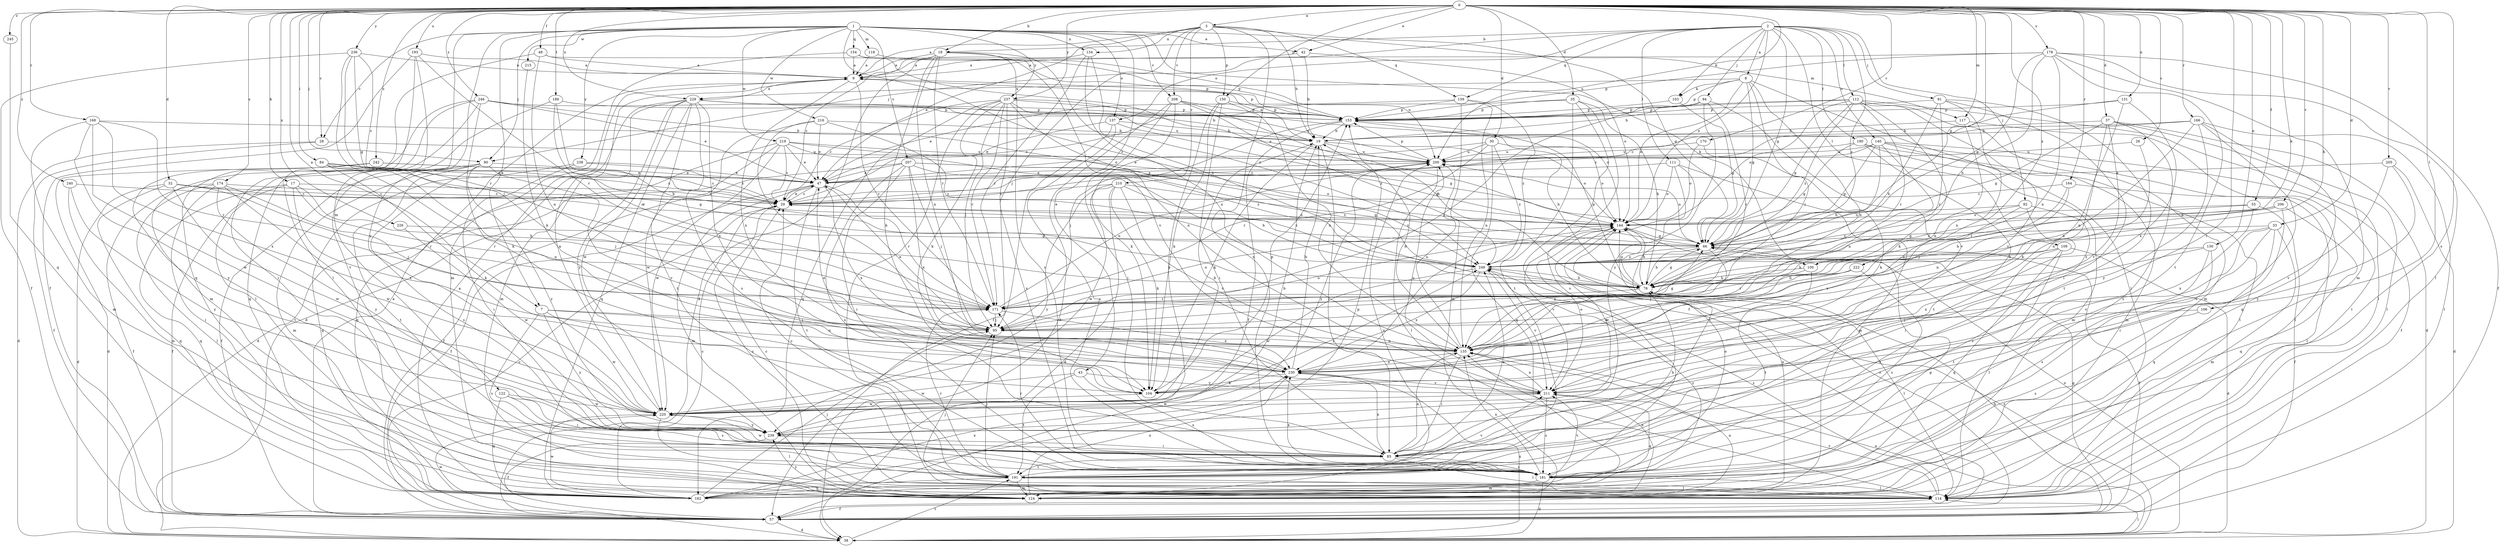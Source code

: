 strict digraph  {
0;
1;
2;
3;
7;
8;
9;
17;
18;
19;
26;
28;
29;
30;
32;
33;
35;
37;
38;
42;
43;
47;
48;
55;
57;
66;
76;
84;
85;
90;
91;
92;
94;
95;
100;
103;
104;
106;
109;
111;
112;
114;
117;
118;
122;
124;
130;
131;
134;
135;
137;
140;
144;
150;
153;
154;
159;
162;
164;
166;
168;
170;
171;
174;
178;
181;
189;
190;
191;
193;
200;
205;
206;
207;
208;
210;
211;
215;
216;
219;
220;
222;
226;
229;
230;
236;
237;
238;
239;
240;
242;
245;
246;
249;
0 -> 3  [label=a];
0 -> 7  [label=a];
0 -> 17  [label=b];
0 -> 18  [label=b];
0 -> 26  [label=c];
0 -> 28  [label=c];
0 -> 30  [label=d];
0 -> 32  [label=d];
0 -> 33  [label=d];
0 -> 35  [label=d];
0 -> 37  [label=d];
0 -> 42  [label=e];
0 -> 48  [label=f];
0 -> 55  [label=f];
0 -> 66  [label=g];
0 -> 76  [label=h];
0 -> 84  [label=i];
0 -> 85  [label=i];
0 -> 90  [label=j];
0 -> 100  [label=k];
0 -> 106  [label=l];
0 -> 117  [label=m];
0 -> 130  [label=n];
0 -> 131  [label=n];
0 -> 150  [label=p];
0 -> 164  [label=r];
0 -> 166  [label=r];
0 -> 168  [label=r];
0 -> 170  [label=r];
0 -> 174  [label=s];
0 -> 178  [label=s];
0 -> 181  [label=s];
0 -> 189  [label=t];
0 -> 193  [label=u];
0 -> 200  [label=u];
0 -> 205  [label=v];
0 -> 206  [label=v];
0 -> 222  [label=x];
0 -> 226  [label=x];
0 -> 229  [label=x];
0 -> 236  [label=y];
0 -> 237  [label=y];
0 -> 240  [label=z];
0 -> 242  [label=z];
0 -> 245  [label=z];
0 -> 246  [label=z];
1 -> 7  [label=a];
1 -> 28  [label=c];
1 -> 42  [label=e];
1 -> 43  [label=e];
1 -> 90  [label=j];
1 -> 100  [label=k];
1 -> 117  [label=m];
1 -> 118  [label=m];
1 -> 122  [label=m];
1 -> 134  [label=n];
1 -> 137  [label=o];
1 -> 154  [label=q];
1 -> 207  [label=v];
1 -> 208  [label=v];
1 -> 215  [label=w];
1 -> 216  [label=w];
1 -> 219  [label=w];
1 -> 237  [label=y];
1 -> 238  [label=y];
1 -> 239  [label=y];
1 -> 249  [label=z];
2 -> 8  [label=a];
2 -> 18  [label=b];
2 -> 66  [label=g];
2 -> 90  [label=j];
2 -> 91  [label=j];
2 -> 92  [label=j];
2 -> 94  [label=j];
2 -> 103  [label=k];
2 -> 109  [label=l];
2 -> 111  [label=l];
2 -> 112  [label=l];
2 -> 137  [label=o];
2 -> 140  [label=o];
2 -> 144  [label=o];
2 -> 159  [label=q];
2 -> 190  [label=t];
2 -> 249  [label=z];
3 -> 9  [label=a];
3 -> 19  [label=b];
3 -> 47  [label=e];
3 -> 66  [label=g];
3 -> 95  [label=j];
3 -> 134  [label=n];
3 -> 150  [label=p];
3 -> 159  [label=q];
3 -> 181  [label=s];
3 -> 208  [label=v];
3 -> 210  [label=v];
7 -> 95  [label=j];
7 -> 135  [label=n];
7 -> 181  [label=s];
7 -> 220  [label=w];
7 -> 239  [label=y];
8 -> 66  [label=g];
8 -> 95  [label=j];
8 -> 103  [label=k];
8 -> 114  [label=l];
8 -> 135  [label=n];
8 -> 144  [label=o];
8 -> 153  [label=p];
8 -> 229  [label=x];
9 -> 153  [label=p];
9 -> 171  [label=r];
9 -> 229  [label=x];
9 -> 230  [label=x];
17 -> 29  [label=c];
17 -> 57  [label=f];
17 -> 76  [label=h];
17 -> 162  [label=q];
17 -> 171  [label=r];
17 -> 230  [label=x];
18 -> 9  [label=a];
18 -> 29  [label=c];
18 -> 38  [label=d];
18 -> 76  [label=h];
18 -> 104  [label=k];
18 -> 135  [label=n];
18 -> 171  [label=r];
18 -> 181  [label=s];
18 -> 211  [label=v];
19 -> 9  [label=a];
19 -> 85  [label=i];
19 -> 104  [label=k];
19 -> 144  [label=o];
19 -> 200  [label=u];
26 -> 135  [label=n];
26 -> 200  [label=u];
28 -> 38  [label=d];
28 -> 57  [label=f];
28 -> 200  [label=u];
29 -> 47  [label=e];
29 -> 144  [label=o];
30 -> 47  [label=e];
30 -> 144  [label=o];
30 -> 162  [label=q];
30 -> 171  [label=r];
30 -> 200  [label=u];
30 -> 249  [label=z];
32 -> 29  [label=c];
32 -> 38  [label=d];
32 -> 144  [label=o];
32 -> 162  [label=q];
32 -> 171  [label=r];
32 -> 220  [label=w];
33 -> 66  [label=g];
33 -> 76  [label=h];
33 -> 85  [label=i];
33 -> 124  [label=m];
33 -> 162  [label=q];
33 -> 211  [label=v];
35 -> 29  [label=c];
35 -> 57  [label=f];
35 -> 76  [label=h];
35 -> 153  [label=p];
35 -> 181  [label=s];
35 -> 191  [label=t];
37 -> 19  [label=b];
37 -> 38  [label=d];
37 -> 66  [label=g];
37 -> 104  [label=k];
37 -> 114  [label=l];
37 -> 181  [label=s];
37 -> 211  [label=v];
38 -> 114  [label=l];
38 -> 135  [label=n];
38 -> 144  [label=o];
38 -> 191  [label=t];
38 -> 230  [label=x];
38 -> 249  [label=z];
42 -> 9  [label=a];
42 -> 19  [label=b];
42 -> 144  [label=o];
43 -> 181  [label=s];
43 -> 191  [label=t];
43 -> 211  [label=v];
43 -> 220  [label=w];
47 -> 29  [label=c];
47 -> 57  [label=f];
47 -> 124  [label=m];
47 -> 171  [label=r];
47 -> 191  [label=t];
47 -> 230  [label=x];
48 -> 9  [label=a];
48 -> 135  [label=n];
48 -> 153  [label=p];
48 -> 162  [label=q];
55 -> 57  [label=f];
55 -> 144  [label=o];
55 -> 230  [label=x];
55 -> 249  [label=z];
57 -> 9  [label=a];
57 -> 29  [label=c];
57 -> 38  [label=d];
57 -> 66  [label=g];
57 -> 76  [label=h];
57 -> 135  [label=n];
57 -> 144  [label=o];
57 -> 220  [label=w];
66 -> 29  [label=c];
66 -> 57  [label=f];
66 -> 76  [label=h];
66 -> 135  [label=n];
66 -> 200  [label=u];
66 -> 249  [label=z];
76 -> 66  [label=g];
76 -> 114  [label=l];
76 -> 144  [label=o];
76 -> 153  [label=p];
76 -> 171  [label=r];
84 -> 29  [label=c];
84 -> 47  [label=e];
84 -> 66  [label=g];
84 -> 95  [label=j];
84 -> 104  [label=k];
84 -> 135  [label=n];
85 -> 76  [label=h];
85 -> 114  [label=l];
85 -> 135  [label=n];
85 -> 181  [label=s];
85 -> 191  [label=t];
85 -> 220  [label=w];
85 -> 230  [label=x];
85 -> 249  [label=z];
90 -> 47  [label=e];
90 -> 57  [label=f];
90 -> 124  [label=m];
90 -> 181  [label=s];
90 -> 191  [label=t];
90 -> 211  [label=v];
90 -> 239  [label=y];
91 -> 76  [label=h];
91 -> 85  [label=i];
91 -> 135  [label=n];
91 -> 153  [label=p];
91 -> 171  [label=r];
91 -> 191  [label=t];
92 -> 85  [label=i];
92 -> 144  [label=o];
92 -> 181  [label=s];
92 -> 230  [label=x];
92 -> 249  [label=z];
94 -> 95  [label=j];
94 -> 153  [label=p];
94 -> 171  [label=r];
94 -> 211  [label=v];
94 -> 239  [label=y];
95 -> 47  [label=e];
95 -> 66  [label=g];
95 -> 135  [label=n];
95 -> 144  [label=o];
100 -> 76  [label=h];
100 -> 191  [label=t];
100 -> 230  [label=x];
103 -> 66  [label=g];
103 -> 153  [label=p];
104 -> 153  [label=p];
104 -> 220  [label=w];
106 -> 95  [label=j];
106 -> 181  [label=s];
109 -> 38  [label=d];
109 -> 76  [label=h];
109 -> 114  [label=l];
109 -> 162  [label=q];
109 -> 181  [label=s];
109 -> 249  [label=z];
111 -> 47  [label=e];
111 -> 124  [label=m];
111 -> 144  [label=o];
111 -> 191  [label=t];
111 -> 230  [label=x];
112 -> 19  [label=b];
112 -> 66  [label=g];
112 -> 104  [label=k];
112 -> 114  [label=l];
112 -> 124  [label=m];
112 -> 144  [label=o];
112 -> 153  [label=p];
112 -> 171  [label=r];
112 -> 211  [label=v];
112 -> 249  [label=z];
114 -> 29  [label=c];
114 -> 57  [label=f];
114 -> 95  [label=j];
114 -> 211  [label=v];
114 -> 249  [label=z];
117 -> 19  [label=b];
117 -> 114  [label=l];
117 -> 135  [label=n];
118 -> 9  [label=a];
118 -> 200  [label=u];
122 -> 85  [label=i];
122 -> 162  [label=q];
122 -> 181  [label=s];
122 -> 220  [label=w];
124 -> 29  [label=c];
124 -> 135  [label=n];
124 -> 144  [label=o];
124 -> 200  [label=u];
124 -> 230  [label=x];
124 -> 239  [label=y];
130 -> 181  [label=s];
130 -> 191  [label=t];
130 -> 230  [label=x];
130 -> 249  [label=z];
131 -> 29  [label=c];
131 -> 135  [label=n];
131 -> 153  [label=p];
131 -> 230  [label=x];
134 -> 9  [label=a];
134 -> 135  [label=n];
134 -> 171  [label=r];
134 -> 249  [label=z];
135 -> 19  [label=b];
135 -> 85  [label=i];
135 -> 200  [label=u];
135 -> 230  [label=x];
137 -> 19  [label=b];
137 -> 47  [label=e];
137 -> 57  [label=f];
137 -> 66  [label=g];
137 -> 181  [label=s];
140 -> 29  [label=c];
140 -> 57  [label=f];
140 -> 66  [label=g];
140 -> 76  [label=h];
140 -> 114  [label=l];
140 -> 124  [label=m];
140 -> 135  [label=n];
140 -> 200  [label=u];
144 -> 66  [label=g];
144 -> 76  [label=h];
144 -> 211  [label=v];
144 -> 220  [label=w];
150 -> 85  [label=i];
150 -> 104  [label=k];
150 -> 135  [label=n];
150 -> 153  [label=p];
150 -> 239  [label=y];
153 -> 19  [label=b];
153 -> 57  [label=f];
153 -> 76  [label=h];
153 -> 95  [label=j];
154 -> 9  [label=a];
154 -> 124  [label=m];
154 -> 144  [label=o];
154 -> 153  [label=p];
159 -> 47  [label=e];
159 -> 124  [label=m];
159 -> 135  [label=n];
159 -> 153  [label=p];
159 -> 249  [label=z];
162 -> 9  [label=a];
162 -> 29  [label=c];
162 -> 66  [label=g];
162 -> 95  [label=j];
162 -> 153  [label=p];
162 -> 220  [label=w];
162 -> 230  [label=x];
162 -> 249  [label=z];
164 -> 29  [label=c];
164 -> 95  [label=j];
164 -> 114  [label=l];
164 -> 135  [label=n];
166 -> 19  [label=b];
166 -> 29  [label=c];
166 -> 114  [label=l];
166 -> 135  [label=n];
166 -> 162  [label=q];
166 -> 181  [label=s];
166 -> 239  [label=y];
168 -> 19  [label=b];
168 -> 124  [label=m];
168 -> 171  [label=r];
168 -> 220  [label=w];
168 -> 230  [label=x];
168 -> 239  [label=y];
170 -> 104  [label=k];
170 -> 144  [label=o];
170 -> 200  [label=u];
171 -> 95  [label=j];
171 -> 144  [label=o];
171 -> 200  [label=u];
171 -> 230  [label=x];
174 -> 29  [label=c];
174 -> 57  [label=f];
174 -> 85  [label=i];
174 -> 95  [label=j];
174 -> 114  [label=l];
174 -> 220  [label=w];
174 -> 239  [label=y];
178 -> 9  [label=a];
178 -> 57  [label=f];
178 -> 66  [label=g];
178 -> 76  [label=h];
178 -> 114  [label=l];
178 -> 124  [label=m];
178 -> 135  [label=n];
178 -> 153  [label=p];
178 -> 191  [label=t];
181 -> 38  [label=d];
181 -> 114  [label=l];
181 -> 124  [label=m];
181 -> 135  [label=n];
181 -> 144  [label=o];
181 -> 171  [label=r];
181 -> 211  [label=v];
181 -> 230  [label=x];
189 -> 76  [label=h];
189 -> 153  [label=p];
189 -> 162  [label=q];
189 -> 171  [label=r];
190 -> 66  [label=g];
190 -> 114  [label=l];
190 -> 124  [label=m];
190 -> 191  [label=t];
190 -> 200  [label=u];
191 -> 29  [label=c];
191 -> 95  [label=j];
191 -> 114  [label=l];
191 -> 124  [label=m];
191 -> 162  [label=q];
191 -> 171  [label=r];
191 -> 211  [label=v];
193 -> 9  [label=a];
193 -> 57  [label=f];
193 -> 114  [label=l];
193 -> 171  [label=r];
193 -> 191  [label=t];
200 -> 47  [label=e];
200 -> 114  [label=l];
200 -> 153  [label=p];
200 -> 239  [label=y];
205 -> 38  [label=d];
205 -> 47  [label=e];
205 -> 211  [label=v];
205 -> 239  [label=y];
206 -> 76  [label=h];
206 -> 85  [label=i];
206 -> 144  [label=o];
206 -> 162  [label=q];
206 -> 249  [label=z];
207 -> 47  [label=e];
207 -> 57  [label=f];
207 -> 76  [label=h];
207 -> 85  [label=i];
207 -> 95  [label=j];
207 -> 144  [label=o];
207 -> 181  [label=s];
207 -> 230  [label=x];
207 -> 249  [label=z];
208 -> 38  [label=d];
208 -> 76  [label=h];
208 -> 85  [label=i];
208 -> 104  [label=k];
208 -> 153  [label=p];
208 -> 249  [label=z];
210 -> 29  [label=c];
210 -> 38  [label=d];
210 -> 66  [label=g];
210 -> 104  [label=k];
210 -> 211  [label=v];
210 -> 220  [label=w];
210 -> 239  [label=y];
210 -> 249  [label=z];
211 -> 135  [label=n];
211 -> 144  [label=o];
211 -> 162  [label=q];
211 -> 181  [label=s];
211 -> 200  [label=u];
211 -> 220  [label=w];
215 -> 104  [label=k];
216 -> 19  [label=b];
216 -> 47  [label=e];
216 -> 95  [label=j];
216 -> 220  [label=w];
216 -> 249  [label=z];
219 -> 29  [label=c];
219 -> 38  [label=d];
219 -> 47  [label=e];
219 -> 66  [label=g];
219 -> 162  [label=q];
219 -> 200  [label=u];
219 -> 220  [label=w];
219 -> 249  [label=z];
220 -> 9  [label=a];
220 -> 19  [label=b];
220 -> 114  [label=l];
220 -> 239  [label=y];
220 -> 249  [label=z];
222 -> 76  [label=h];
222 -> 95  [label=j];
222 -> 171  [label=r];
222 -> 181  [label=s];
226 -> 66  [label=g];
226 -> 220  [label=w];
229 -> 19  [label=b];
229 -> 38  [label=d];
229 -> 124  [label=m];
229 -> 153  [label=p];
229 -> 162  [label=q];
229 -> 181  [label=s];
229 -> 191  [label=t];
229 -> 200  [label=u];
229 -> 220  [label=w];
229 -> 230  [label=x];
229 -> 239  [label=y];
230 -> 19  [label=b];
230 -> 47  [label=e];
230 -> 104  [label=k];
230 -> 211  [label=v];
236 -> 9  [label=a];
236 -> 29  [label=c];
236 -> 57  [label=f];
236 -> 66  [label=g];
236 -> 95  [label=j];
236 -> 171  [label=r];
237 -> 29  [label=c];
237 -> 95  [label=j];
237 -> 104  [label=k];
237 -> 114  [label=l];
237 -> 135  [label=n];
237 -> 144  [label=o];
237 -> 153  [label=p];
237 -> 162  [label=q];
237 -> 171  [label=r];
237 -> 181  [label=s];
237 -> 200  [label=u];
238 -> 29  [label=c];
238 -> 47  [label=e];
238 -> 85  [label=i];
238 -> 162  [label=q];
239 -> 19  [label=b];
239 -> 57  [label=f];
239 -> 85  [label=i];
240 -> 29  [label=c];
240 -> 124  [label=m];
240 -> 239  [label=y];
242 -> 29  [label=c];
242 -> 38  [label=d];
242 -> 47  [label=e];
242 -> 191  [label=t];
245 -> 162  [label=q];
246 -> 47  [label=e];
246 -> 85  [label=i];
246 -> 104  [label=k];
246 -> 114  [label=l];
246 -> 124  [label=m];
246 -> 144  [label=o];
246 -> 153  [label=p];
249 -> 76  [label=h];
249 -> 211  [label=v];
249 -> 220  [label=w];
249 -> 230  [label=x];
}
